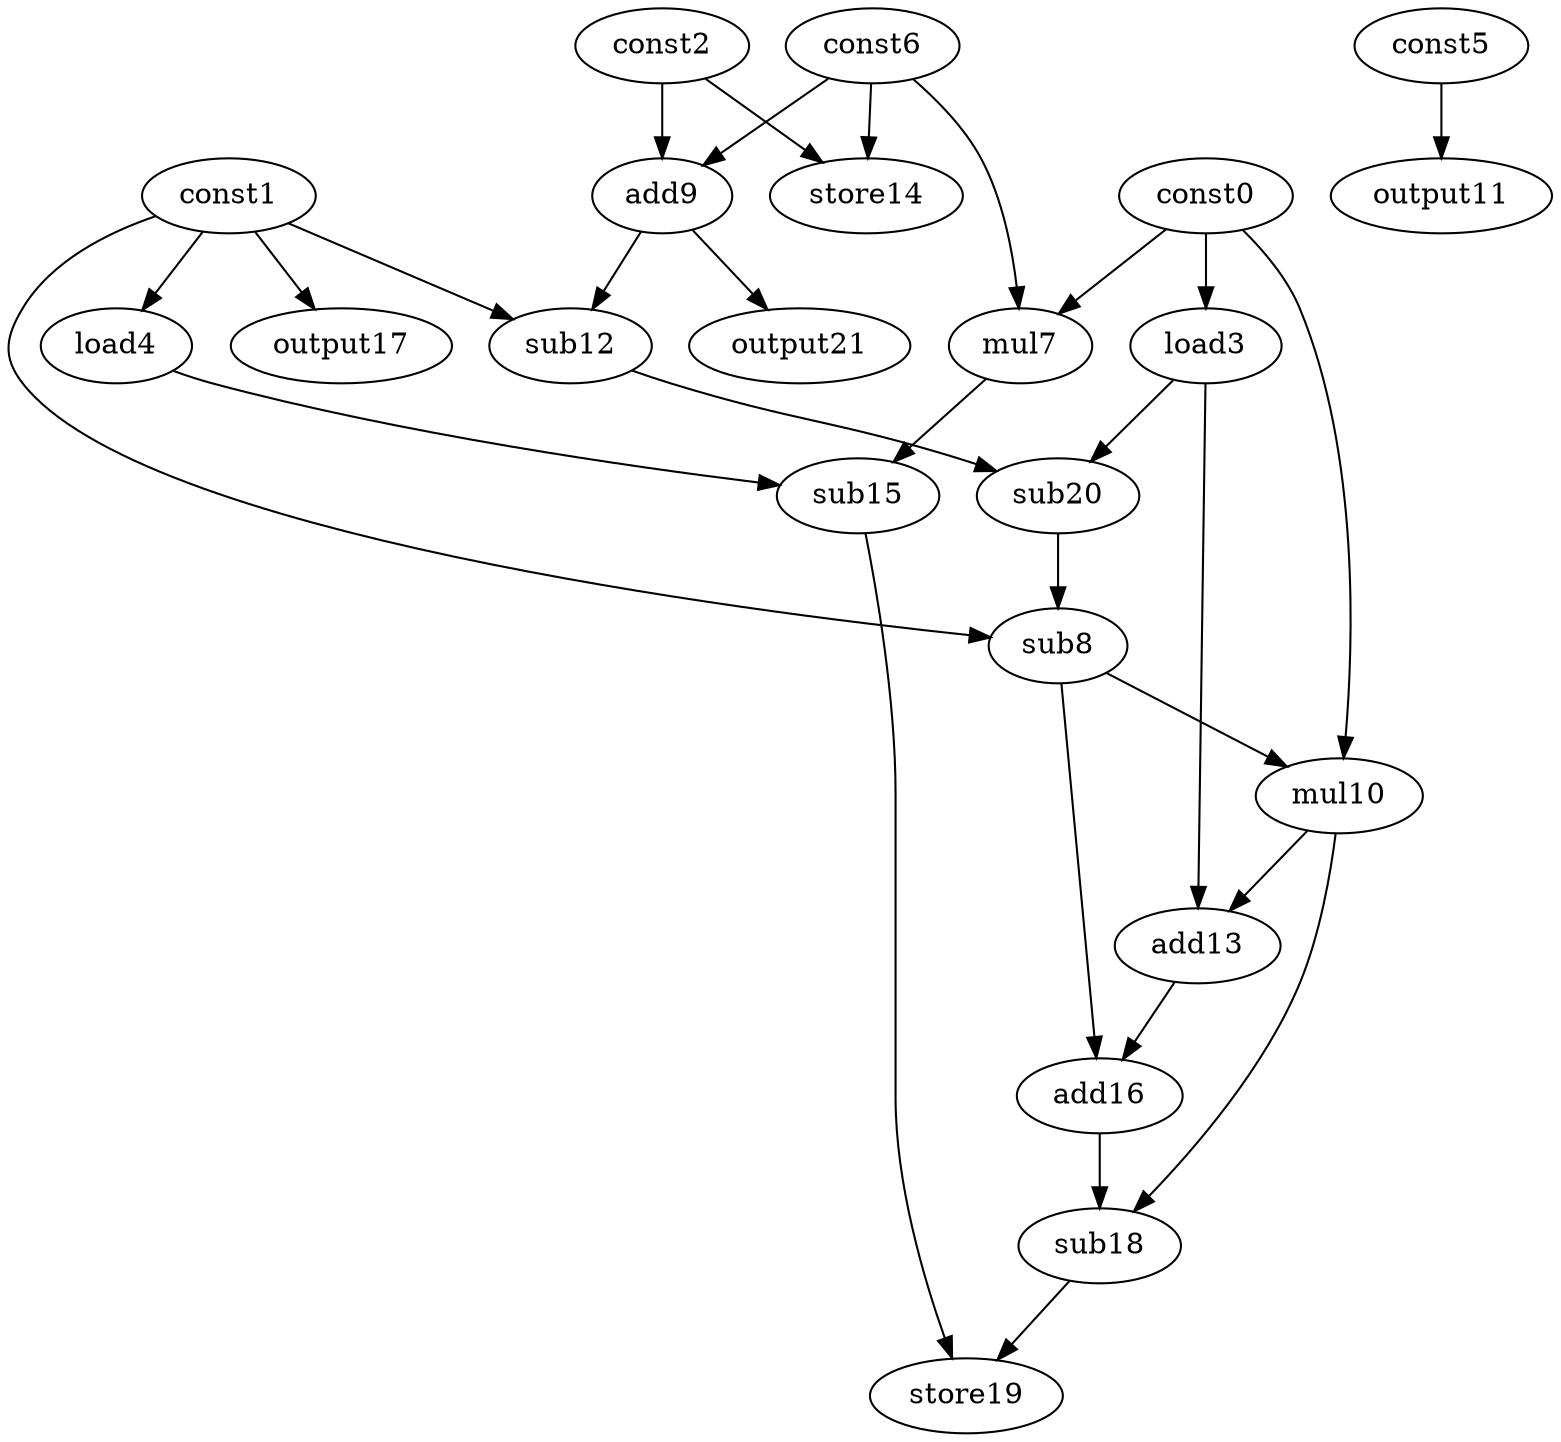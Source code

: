 digraph G { 
const0[opcode=const]; 
const1[opcode=const]; 
const2[opcode=const]; 
load3[opcode=load]; 
load4[opcode=load]; 
const5[opcode=const]; 
const6[opcode=const]; 
mul7[opcode=mul]; 
sub8[opcode=sub]; 
add9[opcode=add]; 
mul10[opcode=mul]; 
output11[opcode=output]; 
sub12[opcode=sub]; 
add13[opcode=add]; 
store14[opcode=store]; 
sub15[opcode=sub]; 
add16[opcode=add]; 
output17[opcode=output]; 
sub18[opcode=sub]; 
store19[opcode=store]; 
sub20[opcode=sub]; 
output21[opcode=output]; 
const0->load3[operand=0];
const1->load4[operand=0];
const0->mul7[operand=0];
const6->mul7[operand=1];
const2->add9[operand=0];
const6->add9[operand=1];
const5->output11[operand=0];
const2->store14[operand=0];
const6->store14[operand=1];
const1->output17[operand=0];
const1->sub12[operand=0];
add9->sub12[operand=1];
mul7->sub15[operand=0];
load4->sub15[operand=1];
add9->output21[operand=0];
load3->sub20[operand=0];
sub12->sub20[operand=1];
const1->sub8[operand=0];
sub20->sub8[operand=1];
const0->mul10[operand=0];
sub8->mul10[operand=1];
mul10->add13[operand=0];
load3->add13[operand=1];
sub8->add16[operand=0];
add13->add16[operand=1];
add16->sub18[operand=0];
mul10->sub18[operand=1];
sub15->store19[operand=0];
sub18->store19[operand=1];
}
